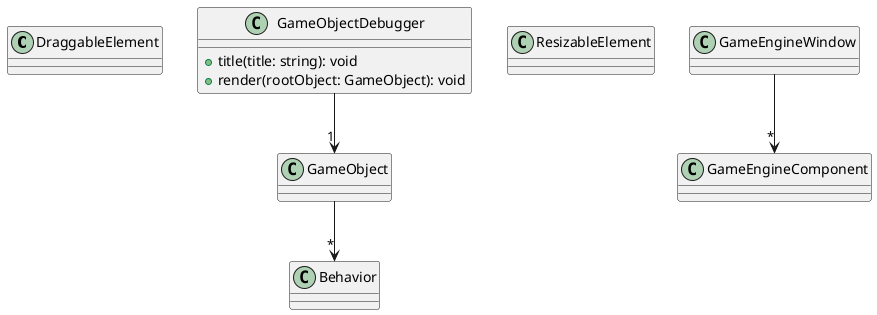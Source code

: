 @startuml
class DraggableElement {
}
class GameObjectDebugger {
    +title(title: string): void
    +render(rootObject: GameObject): void
}
class ResizableElement {
}
GameEngineWindow --> "*" GameEngineComponent
GameObject --> "*" Behavior
GameObjectDebugger --> "1" GameObject
@enduml